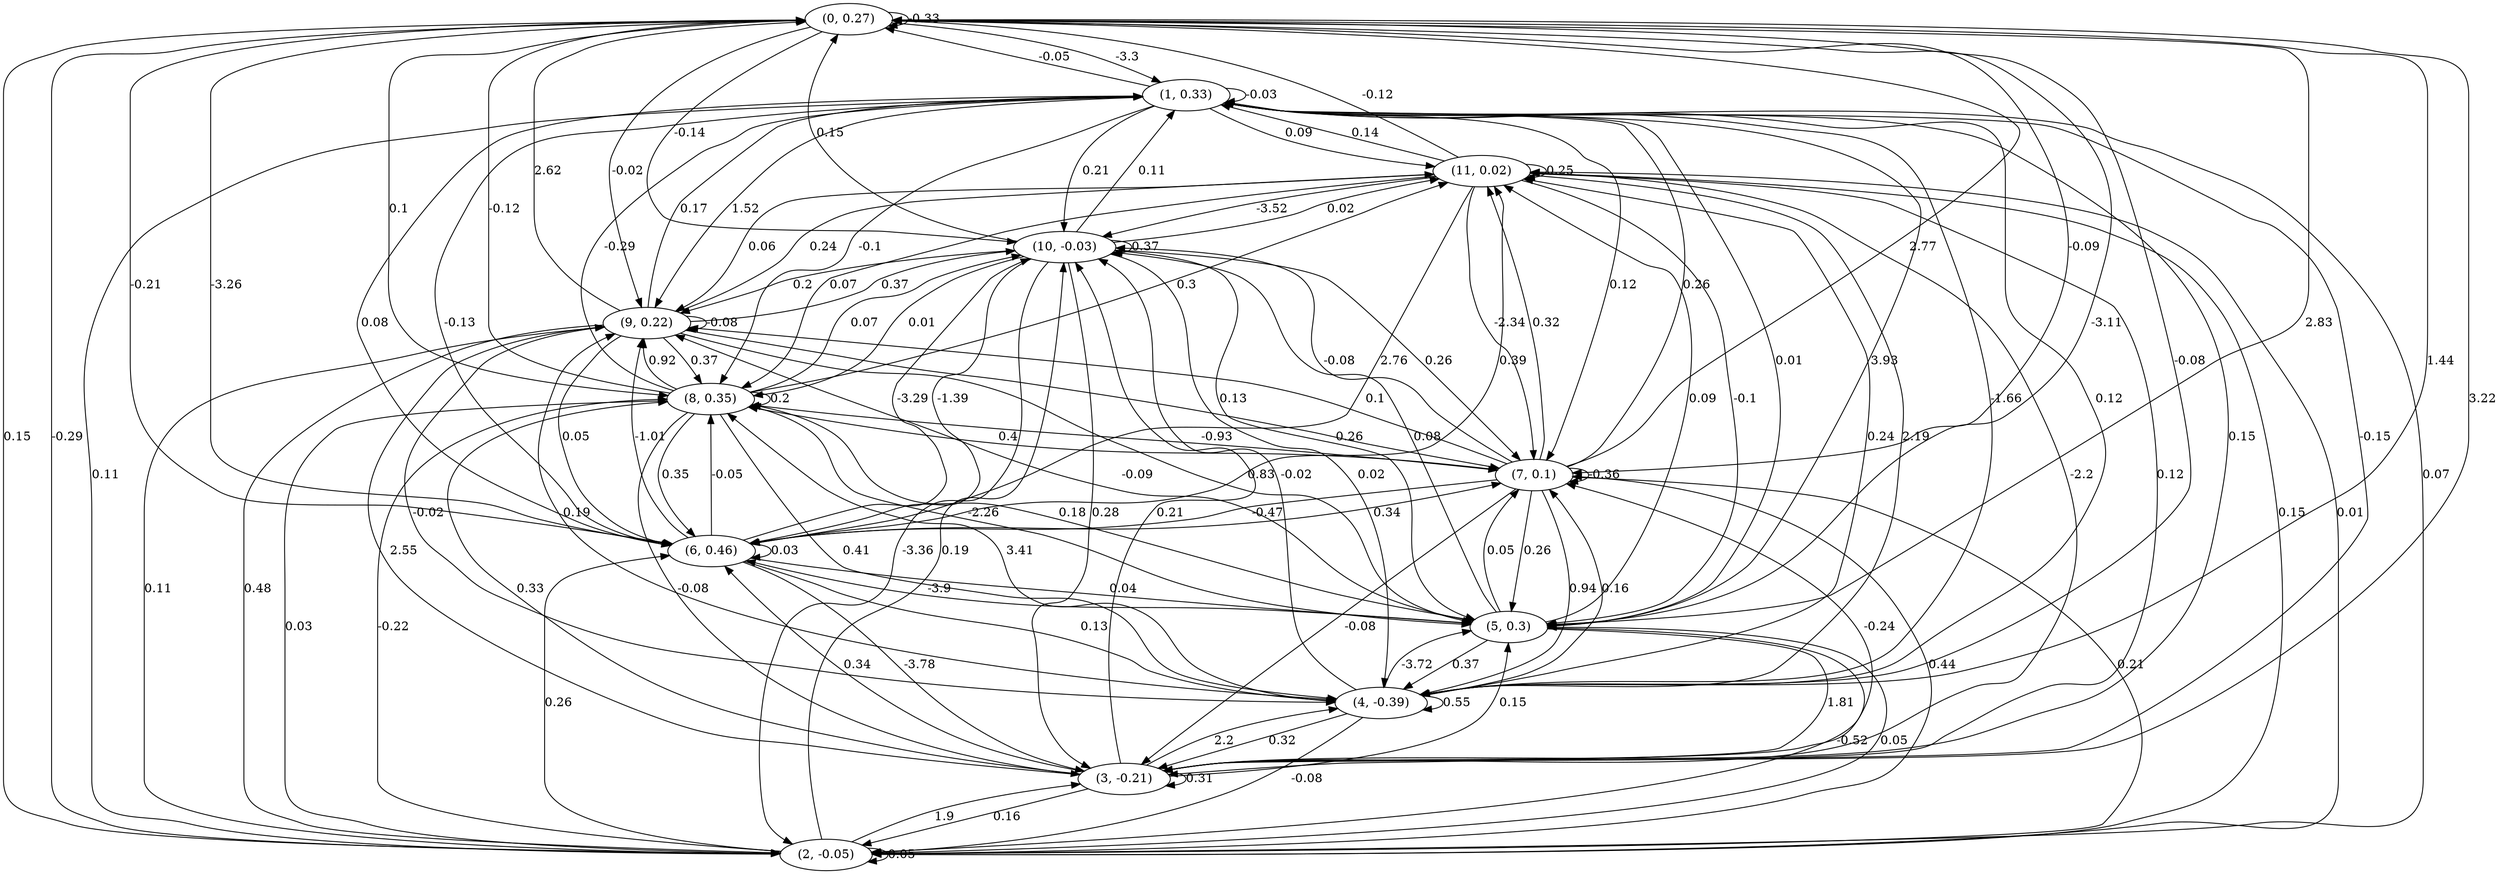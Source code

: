 digraph {
    0 [ label = "(0, 0.27)" ]
    1 [ label = "(1, 0.33)" ]
    2 [ label = "(2, -0.05)" ]
    3 [ label = "(3, -0.21)" ]
    4 [ label = "(4, -0.39)" ]
    5 [ label = "(5, 0.3)" ]
    6 [ label = "(6, 0.46)" ]
    7 [ label = "(7, 0.1)" ]
    8 [ label = "(8, 0.35)" ]
    9 [ label = "(9, 0.22)" ]
    10 [ label = "(10, -0.03)" ]
    11 [ label = "(11, 0.02)" ]
    0 -> 0 [ label = "-0.33" ]
    1 -> 1 [ label = "-0.03" ]
    2 -> 2 [ label = "0.05" ]
    3 -> 3 [ label = "0.31" ]
    4 -> 4 [ label = "0.55" ]
    6 -> 6 [ label = "0.03" ]
    7 -> 7 [ label = "-0.36" ]
    8 -> 8 [ label = "0.2" ]
    9 -> 9 [ label = "-0.08" ]
    10 -> 10 [ label = "0.37" ]
    11 -> 11 [ label = "0.25" ]
    1 -> 0 [ label = "-0.05" ]
    2 -> 0 [ label = "-0.29" ]
    3 -> 0 [ label = "3.22" ]
    4 -> 0 [ label = "-0.08" ]
    5 -> 0 [ label = "2.83" ]
    6 -> 0 [ label = "-3.26" ]
    7 -> 0 [ label = "2.77" ]
    8 -> 0 [ label = "-0.12" ]
    9 -> 0 [ label = "2.62" ]
    10 -> 0 [ label = "0.15" ]
    11 -> 0 [ label = "-0.12" ]
    0 -> 1 [ label = "-3.3" ]
    2 -> 1 [ label = "0.11" ]
    3 -> 1 [ label = "-0.15" ]
    4 -> 1 [ label = "-1.66" ]
    5 -> 1 [ label = "0.01" ]
    6 -> 1 [ label = "-0.13" ]
    7 -> 1 [ label = "0.26" ]
    8 -> 1 [ label = "-0.29" ]
    9 -> 1 [ label = "0.17" ]
    10 -> 1 [ label = "0.11" ]
    11 -> 1 [ label = "0.14" ]
    0 -> 2 [ label = "0.15" ]
    1 -> 2 [ label = "0.07" ]
    3 -> 2 [ label = "0.16" ]
    4 -> 2 [ label = "-0.08" ]
    5 -> 2 [ label = "-0.52" ]
    7 -> 2 [ label = "0.21" ]
    8 -> 2 [ label = "0.03" ]
    9 -> 2 [ label = "0.48" ]
    10 -> 2 [ label = "-3.36" ]
    11 -> 2 [ label = "0.15" ]
    1 -> 3 [ label = "0.15" ]
    2 -> 3 [ label = "1.9" ]
    4 -> 3 [ label = "0.32" ]
    5 -> 3 [ label = "1.81" ]
    6 -> 3 [ label = "-3.78" ]
    7 -> 3 [ label = "-0.08" ]
    8 -> 3 [ label = "-0.08" ]
    10 -> 3 [ label = "0.28" ]
    11 -> 3 [ label = "0.12" ]
    0 -> 4 [ label = "1.44" ]
    1 -> 4 [ label = "0.12" ]
    3 -> 4 [ label = "2.2" ]
    5 -> 4 [ label = "0.37" ]
    6 -> 4 [ label = "0.13" ]
    7 -> 4 [ label = "0.94" ]
    8 -> 4 [ label = "0.41" ]
    9 -> 4 [ label = "-0.02" ]
    10 -> 4 [ label = "0.02" ]
    11 -> 4 [ label = "2.19" ]
    0 -> 5 [ label = "-3.11" ]
    1 -> 5 [ label = "3.93" ]
    2 -> 5 [ label = "0.05" ]
    3 -> 5 [ label = "0.15" ]
    4 -> 5 [ label = "-3.72" ]
    6 -> 5 [ label = "0.04" ]
    7 -> 5 [ label = "0.26" ]
    8 -> 5 [ label = "-2.26" ]
    9 -> 5 [ label = "0.83" ]
    10 -> 5 [ label = "0.26" ]
    11 -> 5 [ label = "-0.1" ]
    0 -> 6 [ label = "-0.21" ]
    1 -> 6 [ label = "0.08" ]
    2 -> 6 [ label = "0.26" ]
    3 -> 6 [ label = "0.34" ]
    5 -> 6 [ label = "-3.9" ]
    7 -> 6 [ label = "-0.47" ]
    8 -> 6 [ label = "0.35" ]
    9 -> 6 [ label = "0.05" ]
    10 -> 6 [ label = "-1.39" ]
    11 -> 6 [ label = "2.76" ]
    0 -> 7 [ label = "-0.09" ]
    1 -> 7 [ label = "0.12" ]
    2 -> 7 [ label = "0.44" ]
    3 -> 7 [ label = "-0.24" ]
    4 -> 7 [ label = "0.16" ]
    5 -> 7 [ label = "0.05" ]
    6 -> 7 [ label = "0.34" ]
    8 -> 7 [ label = "-0.93" ]
    9 -> 7 [ label = "0.13" ]
    10 -> 7 [ label = "0.26" ]
    11 -> 7 [ label = "-2.34" ]
    0 -> 8 [ label = "0.1" ]
    1 -> 8 [ label = "-0.1" ]
    2 -> 8 [ label = "-0.22" ]
    3 -> 8 [ label = "0.33" ]
    4 -> 8 [ label = "3.41" ]
    5 -> 8 [ label = "0.18" ]
    6 -> 8 [ label = "-0.05" ]
    7 -> 8 [ label = "0.4" ]
    9 -> 8 [ label = "0.37" ]
    10 -> 8 [ label = "0.01" ]
    11 -> 8 [ label = "0.07" ]
    0 -> 9 [ label = "-0.02" ]
    1 -> 9 [ label = "1.52" ]
    2 -> 9 [ label = "0.11" ]
    3 -> 9 [ label = "2.55" ]
    4 -> 9 [ label = "0.19" ]
    5 -> 9 [ label = "-0.09" ]
    6 -> 9 [ label = "-1.01" ]
    7 -> 9 [ label = "0.1" ]
    8 -> 9 [ label = "0.92" ]
    10 -> 9 [ label = "0.2" ]
    11 -> 9 [ label = "0.06" ]
    0 -> 10 [ label = "-0.14" ]
    1 -> 10 [ label = "0.21" ]
    2 -> 10 [ label = "0.19" ]
    3 -> 10 [ label = "0.21" ]
    4 -> 10 [ label = "-0.02" ]
    5 -> 10 [ label = "0.08" ]
    6 -> 10 [ label = "-3.29" ]
    7 -> 10 [ label = "-0.08" ]
    8 -> 10 [ label = "0.07" ]
    9 -> 10 [ label = "0.37" ]
    11 -> 10 [ label = "-3.52" ]
    1 -> 11 [ label = "0.09" ]
    2 -> 11 [ label = "0.01" ]
    3 -> 11 [ label = "-2.2" ]
    4 -> 11 [ label = "0.24" ]
    5 -> 11 [ label = "0.09" ]
    6 -> 11 [ label = "0.39" ]
    7 -> 11 [ label = "0.32" ]
    8 -> 11 [ label = "0.3" ]
    9 -> 11 [ label = "0.24" ]
    10 -> 11 [ label = "0.02" ]
}

